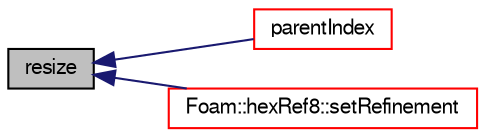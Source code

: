 digraph "resize"
{
  bgcolor="transparent";
  edge [fontname="FreeSans",fontsize="10",labelfontname="FreeSans",labelfontsize="10"];
  node [fontname="FreeSans",fontsize="10",shape=record];
  rankdir="LR";
  Node1572 [label="resize",height=0.2,width=0.4,color="black", fillcolor="grey75", style="filled", fontcolor="black"];
  Node1572 -> Node1573 [dir="back",color="midnightblue",fontsize="10",style="solid",fontname="FreeSans"];
  Node1573 [label="parentIndex",height=0.2,width=0.4,color="red",URL="$a21690.html#a4eed19cdbc97968a63b0109384f138e1",tooltip="Get parent of cell. "];
  Node1572 -> Node1584 [dir="back",color="midnightblue",fontsize="10",style="solid",fontname="FreeSans"];
  Node1584 [label="Foam::hexRef8::setRefinement",height=0.2,width=0.4,color="red",URL="$a21654.html#a59cb8a999be096950b6cc4f7c457426b",tooltip="Insert refinement. All selected cells will be split into 8. "];
}
